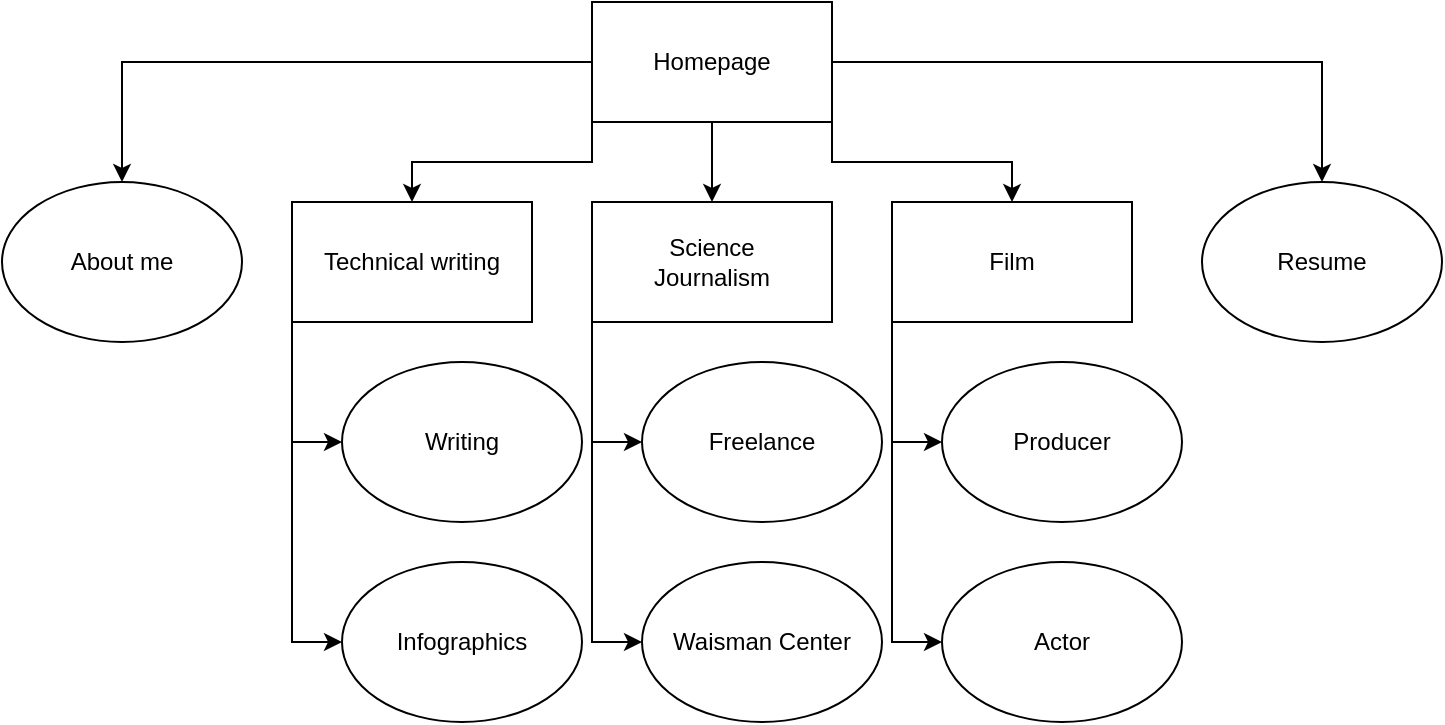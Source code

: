 <mxfile version="20.2.5" type="github"><diagram id="oX7G6OUEBXWFYGrTU2w7" name="Page-1"><mxGraphModel dx="946" dy="614" grid="1" gridSize="10" guides="1" tooltips="1" connect="1" arrows="1" fold="1" page="1" pageScale="1" pageWidth="850" pageHeight="1100" math="0" shadow="0"><root><mxCell id="0"/><mxCell id="1" parent="0"/><mxCell id="CteTG_VRtfTm9dYIAsW5-8" style="edgeStyle=orthogonalEdgeStyle;rounded=0;orthogonalLoop=1;jettySize=auto;html=1;exitX=0;exitY=1;exitDx=0;exitDy=0;" edge="1" parent="1" source="CteTG_VRtfTm9dYIAsW5-1" target="CteTG_VRtfTm9dYIAsW5-3"><mxGeometry relative="1" as="geometry"/></mxCell><mxCell id="CteTG_VRtfTm9dYIAsW5-9" style="edgeStyle=orthogonalEdgeStyle;rounded=0;orthogonalLoop=1;jettySize=auto;html=1;exitX=0.5;exitY=1;exitDx=0;exitDy=0;entryX=0.5;entryY=0;entryDx=0;entryDy=0;" edge="1" parent="1" source="CteTG_VRtfTm9dYIAsW5-1" target="CteTG_VRtfTm9dYIAsW5-4"><mxGeometry relative="1" as="geometry"/></mxCell><mxCell id="CteTG_VRtfTm9dYIAsW5-10" style="edgeStyle=orthogonalEdgeStyle;rounded=0;orthogonalLoop=1;jettySize=auto;html=1;exitX=1;exitY=1;exitDx=0;exitDy=0;entryX=0.5;entryY=0;entryDx=0;entryDy=0;" edge="1" parent="1" source="CteTG_VRtfTm9dYIAsW5-1" target="CteTG_VRtfTm9dYIAsW5-5"><mxGeometry relative="1" as="geometry"/></mxCell><mxCell id="CteTG_VRtfTm9dYIAsW5-28" style="edgeStyle=orthogonalEdgeStyle;rounded=0;orthogonalLoop=1;jettySize=auto;html=1;exitX=0;exitY=0.5;exitDx=0;exitDy=0;entryX=0.5;entryY=0;entryDx=0;entryDy=0;" edge="1" parent="1" source="CteTG_VRtfTm9dYIAsW5-1" target="CteTG_VRtfTm9dYIAsW5-27"><mxGeometry relative="1" as="geometry"/></mxCell><mxCell id="CteTG_VRtfTm9dYIAsW5-30" style="edgeStyle=orthogonalEdgeStyle;rounded=0;orthogonalLoop=1;jettySize=auto;html=1;exitX=1;exitY=0.5;exitDx=0;exitDy=0;entryX=0.5;entryY=0;entryDx=0;entryDy=0;" edge="1" parent="1" source="CteTG_VRtfTm9dYIAsW5-1" target="CteTG_VRtfTm9dYIAsW5-29"><mxGeometry relative="1" as="geometry"/></mxCell><mxCell id="CteTG_VRtfTm9dYIAsW5-1" value="Homepage" style="rounded=0;whiteSpace=wrap;html=1;" vertex="1" parent="1"><mxGeometry x="365" y="40" width="120" height="60" as="geometry"/></mxCell><mxCell id="CteTG_VRtfTm9dYIAsW5-26" style="edgeStyle=orthogonalEdgeStyle;rounded=0;orthogonalLoop=1;jettySize=auto;html=1;exitX=0;exitY=1;exitDx=0;exitDy=0;entryX=0;entryY=0.5;entryDx=0;entryDy=0;" edge="1" parent="1" source="CteTG_VRtfTm9dYIAsW5-3" target="CteTG_VRtfTm9dYIAsW5-24"><mxGeometry relative="1" as="geometry"/></mxCell><mxCell id="CteTG_VRtfTm9dYIAsW5-37" style="edgeStyle=orthogonalEdgeStyle;rounded=0;orthogonalLoop=1;jettySize=auto;html=1;exitX=0;exitY=1;exitDx=0;exitDy=0;entryX=0;entryY=0.5;entryDx=0;entryDy=0;" edge="1" parent="1" source="CteTG_VRtfTm9dYIAsW5-3" target="CteTG_VRtfTm9dYIAsW5-23"><mxGeometry relative="1" as="geometry"/></mxCell><mxCell id="CteTG_VRtfTm9dYIAsW5-3" value="Technical writing" style="rounded=0;whiteSpace=wrap;html=1;" vertex="1" parent="1"><mxGeometry x="215" y="140" width="120" height="60" as="geometry"/></mxCell><mxCell id="CteTG_VRtfTm9dYIAsW5-20" style="edgeStyle=orthogonalEdgeStyle;rounded=0;orthogonalLoop=1;jettySize=auto;html=1;exitX=0;exitY=1;exitDx=0;exitDy=0;entryX=0;entryY=0.5;entryDx=0;entryDy=0;" edge="1" parent="1" source="CteTG_VRtfTm9dYIAsW5-4" target="CteTG_VRtfTm9dYIAsW5-17"><mxGeometry relative="1" as="geometry"/></mxCell><mxCell id="CteTG_VRtfTm9dYIAsW5-38" style="edgeStyle=orthogonalEdgeStyle;rounded=0;orthogonalLoop=1;jettySize=auto;html=1;exitX=0;exitY=1;exitDx=0;exitDy=0;entryX=0;entryY=0.5;entryDx=0;entryDy=0;" edge="1" parent="1" source="CteTG_VRtfTm9dYIAsW5-4" target="CteTG_VRtfTm9dYIAsW5-16"><mxGeometry relative="1" as="geometry"/></mxCell><mxCell id="CteTG_VRtfTm9dYIAsW5-4" value="Science&lt;br&gt;Journalism" style="rounded=0;whiteSpace=wrap;html=1;" vertex="1" parent="1"><mxGeometry x="365" y="140" width="120" height="60" as="geometry"/></mxCell><mxCell id="CteTG_VRtfTm9dYIAsW5-34" style="edgeStyle=orthogonalEdgeStyle;rounded=0;orthogonalLoop=1;jettySize=auto;html=1;exitX=0;exitY=1;exitDx=0;exitDy=0;entryX=0;entryY=0.5;entryDx=0;entryDy=0;" edge="1" parent="1" source="CteTG_VRtfTm9dYIAsW5-5" target="CteTG_VRtfTm9dYIAsW5-22"><mxGeometry relative="1" as="geometry"/></mxCell><mxCell id="CteTG_VRtfTm9dYIAsW5-35" style="edgeStyle=orthogonalEdgeStyle;rounded=0;orthogonalLoop=1;jettySize=auto;html=1;exitX=0;exitY=1;exitDx=0;exitDy=0;entryX=0;entryY=0.5;entryDx=0;entryDy=0;" edge="1" parent="1" source="CteTG_VRtfTm9dYIAsW5-5" target="CteTG_VRtfTm9dYIAsW5-21"><mxGeometry relative="1" as="geometry"/></mxCell><mxCell id="CteTG_VRtfTm9dYIAsW5-5" value="Film" style="rounded=0;whiteSpace=wrap;html=1;" vertex="1" parent="1"><mxGeometry x="515" y="140" width="120" height="60" as="geometry"/></mxCell><mxCell id="CteTG_VRtfTm9dYIAsW5-16" value="Freelance" style="ellipse;whiteSpace=wrap;html=1;" vertex="1" parent="1"><mxGeometry x="390" y="220" width="120" height="80" as="geometry"/></mxCell><mxCell id="CteTG_VRtfTm9dYIAsW5-17" value="Waisman Center" style="ellipse;whiteSpace=wrap;html=1;" vertex="1" parent="1"><mxGeometry x="390" y="320" width="120" height="80" as="geometry"/></mxCell><mxCell id="CteTG_VRtfTm9dYIAsW5-21" value="Producer" style="ellipse;whiteSpace=wrap;html=1;" vertex="1" parent="1"><mxGeometry x="540" y="220" width="120" height="80" as="geometry"/></mxCell><mxCell id="CteTG_VRtfTm9dYIAsW5-22" value="Actor" style="ellipse;whiteSpace=wrap;html=1;" vertex="1" parent="1"><mxGeometry x="540" y="320" width="120" height="80" as="geometry"/></mxCell><mxCell id="CteTG_VRtfTm9dYIAsW5-23" value="Writing" style="ellipse;whiteSpace=wrap;html=1;" vertex="1" parent="1"><mxGeometry x="240" y="220" width="120" height="80" as="geometry"/></mxCell><mxCell id="CteTG_VRtfTm9dYIAsW5-24" value="Infographics" style="ellipse;whiteSpace=wrap;html=1;" vertex="1" parent="1"><mxGeometry x="240" y="320" width="120" height="80" as="geometry"/></mxCell><mxCell id="CteTG_VRtfTm9dYIAsW5-27" value="About me" style="ellipse;whiteSpace=wrap;html=1;" vertex="1" parent="1"><mxGeometry x="70" y="130" width="120" height="80" as="geometry"/></mxCell><mxCell id="CteTG_VRtfTm9dYIAsW5-29" value="Resume" style="ellipse;whiteSpace=wrap;html=1;" vertex="1" parent="1"><mxGeometry x="670" y="130" width="120" height="80" as="geometry"/></mxCell></root></mxGraphModel></diagram></mxfile>